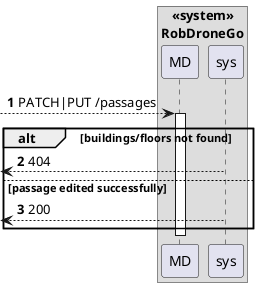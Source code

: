 @startuml
autonumber

box "   <<system>>\nRobDroneGo"
participant "MD" as md


[--> md: PATCH|PUT /passages

activate md
    alt buildings/floors not found
        [<-- sys : 404
    else passage edited successfully
        [<-- sys  : 200
    end
deactivate md

@enduml
